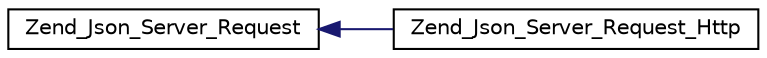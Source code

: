 digraph G
{
  edge [fontname="Helvetica",fontsize="10",labelfontname="Helvetica",labelfontsize="10"];
  node [fontname="Helvetica",fontsize="10",shape=record];
  rankdir="LR";
  Node1 [label="Zend_Json_Server_Request",height=0.2,width=0.4,color="black", fillcolor="white", style="filled",URL="$class_zend___json___server___request.html"];
  Node1 -> Node2 [dir="back",color="midnightblue",fontsize="10",style="solid",fontname="Helvetica"];
  Node2 [label="Zend_Json_Server_Request_Http",height=0.2,width=0.4,color="black", fillcolor="white", style="filled",URL="$class_zend___json___server___request___http.html"];
}
